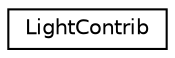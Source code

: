 digraph "Graphical Class Hierarchy"
{
 // LATEX_PDF_SIZE
  edge [fontname="Helvetica",fontsize="10",labelfontname="Helvetica",labelfontsize="10"];
  node [fontname="Helvetica",fontsize="10",shape=record];
  rankdir="LR";
  Node0 [label="LightContrib",height=0.2,width=0.4,color="black", fillcolor="white", style="filled",URL="$struct_light_contrib.html",tooltip=" "];
}
